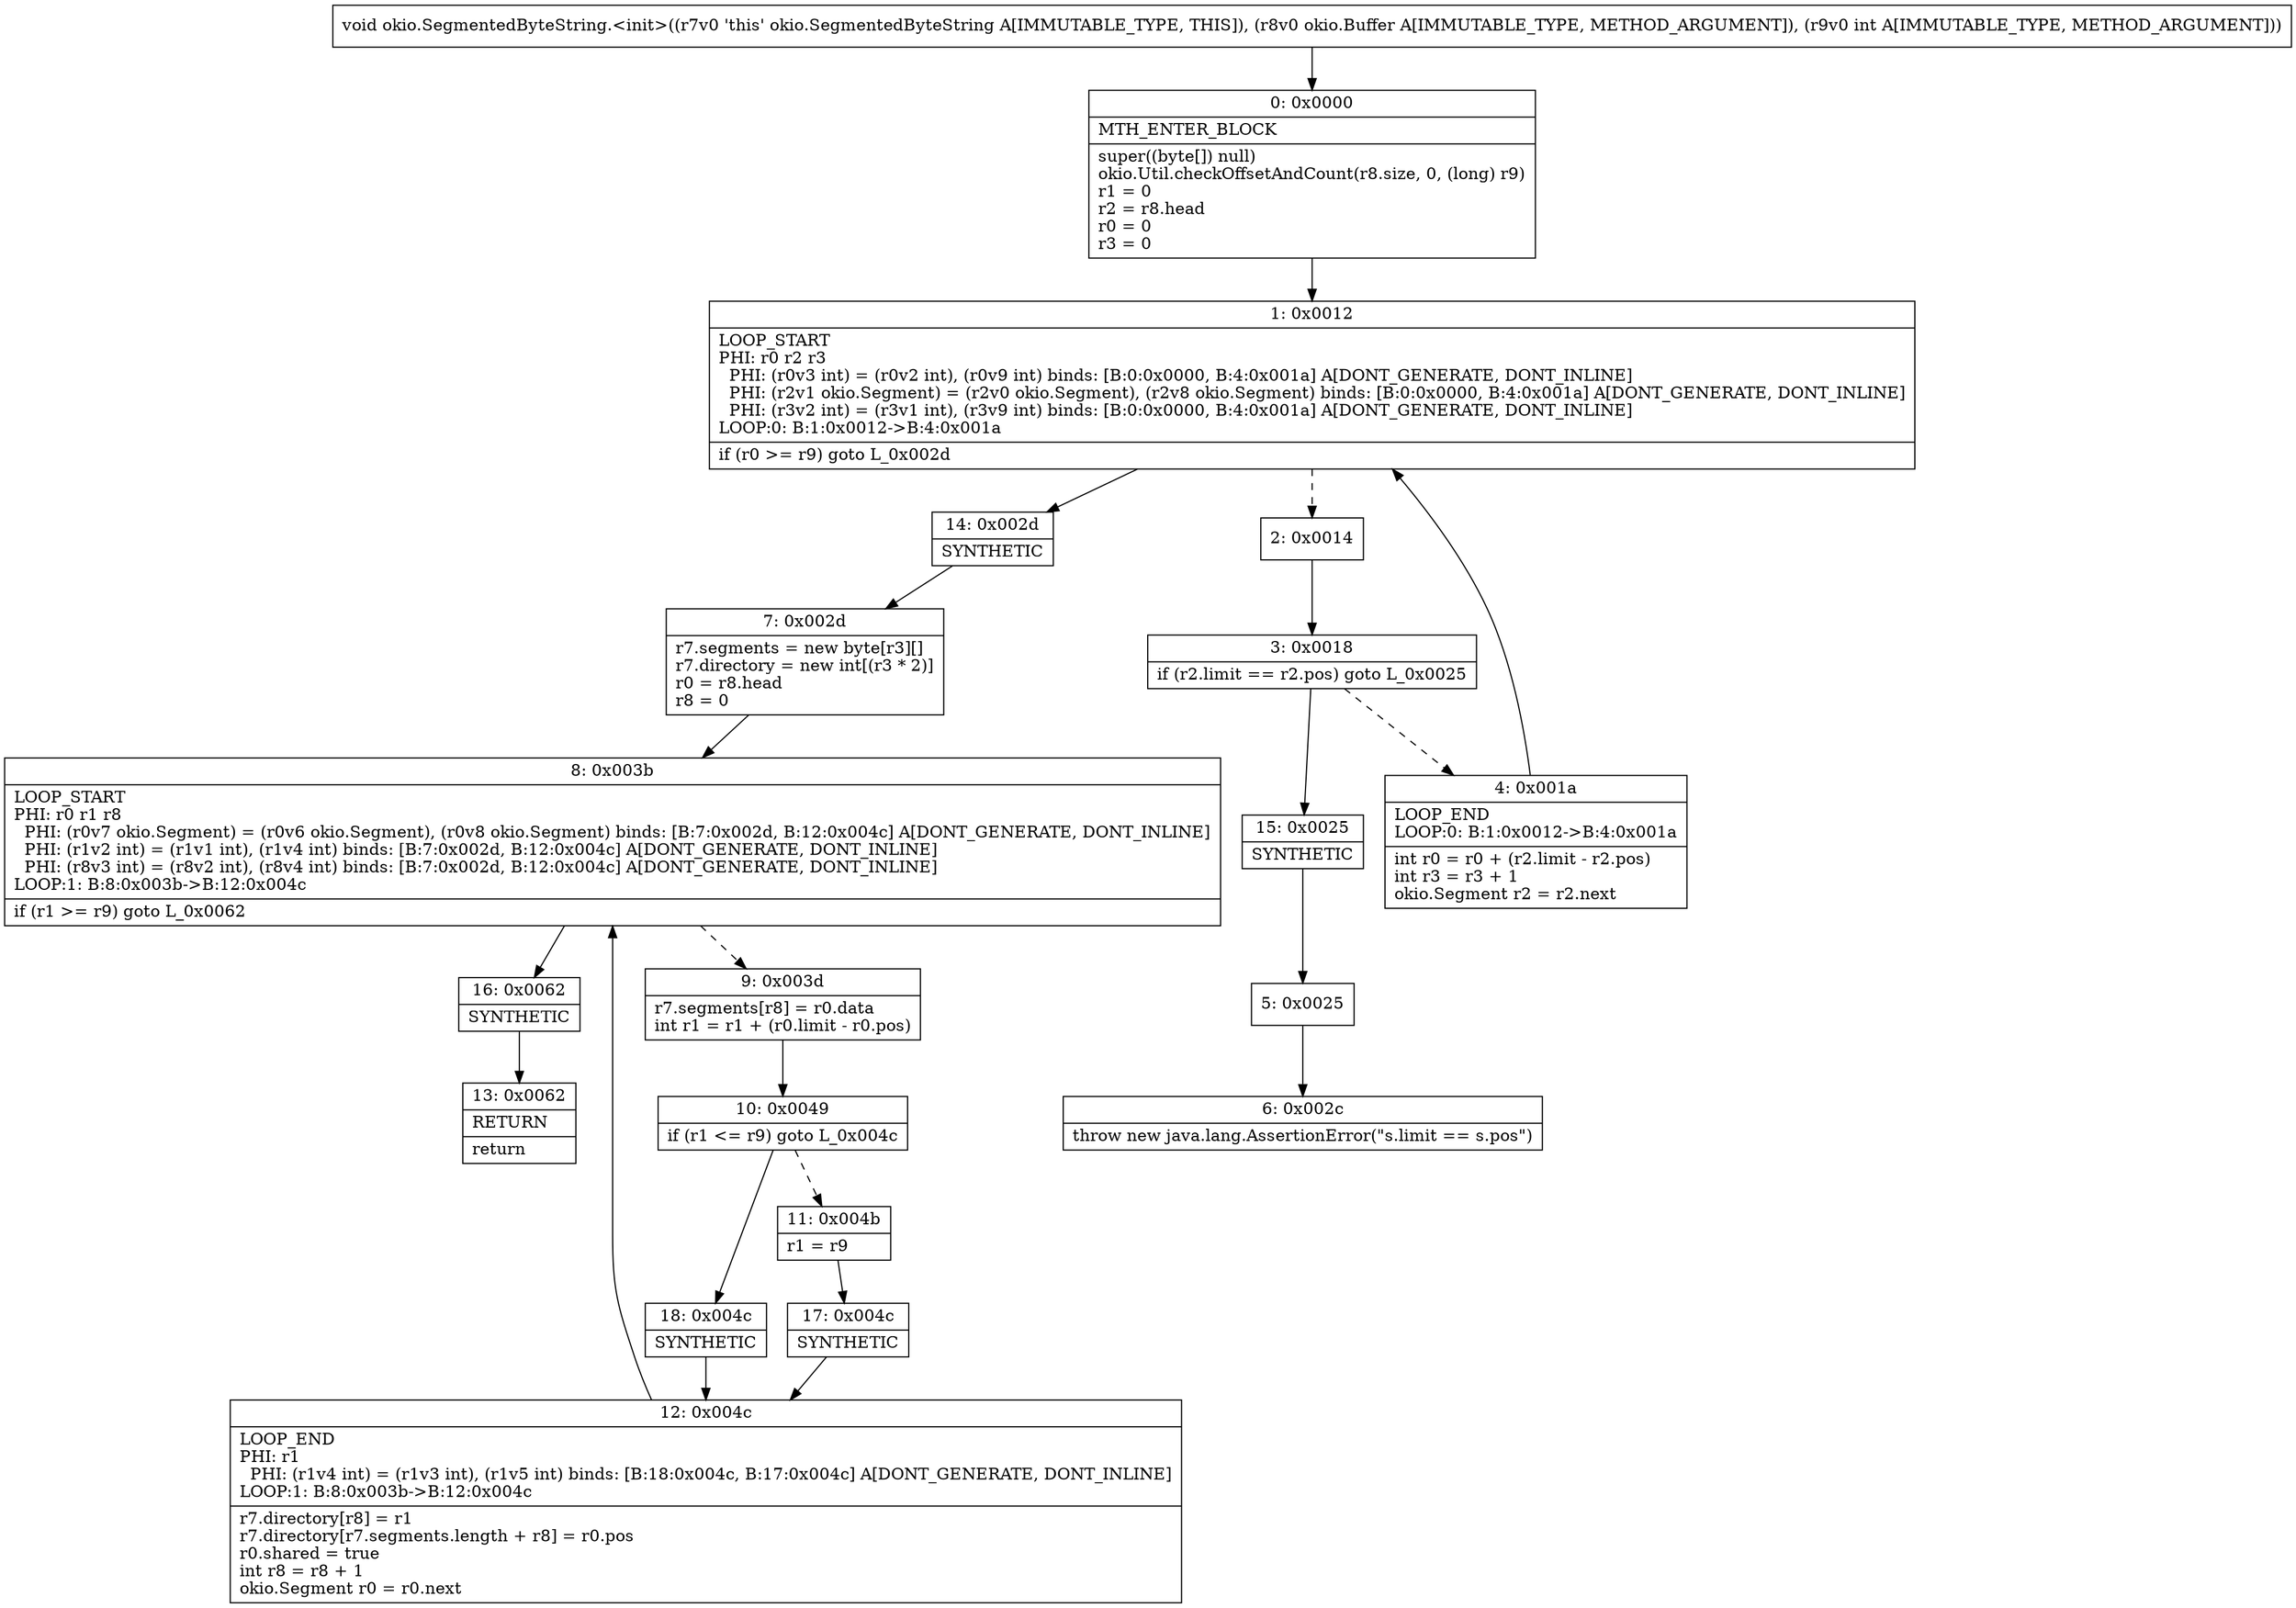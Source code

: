 digraph "CFG forokio.SegmentedByteString.\<init\>(Lokio\/Buffer;I)V" {
Node_0 [shape=record,label="{0\:\ 0x0000|MTH_ENTER_BLOCK\l|super((byte[]) null)\lokio.Util.checkOffsetAndCount(r8.size, 0, (long) r9)\lr1 = 0\lr2 = r8.head\lr0 = 0\lr3 = 0\l}"];
Node_1 [shape=record,label="{1\:\ 0x0012|LOOP_START\lPHI: r0 r2 r3 \l  PHI: (r0v3 int) = (r0v2 int), (r0v9 int) binds: [B:0:0x0000, B:4:0x001a] A[DONT_GENERATE, DONT_INLINE]\l  PHI: (r2v1 okio.Segment) = (r2v0 okio.Segment), (r2v8 okio.Segment) binds: [B:0:0x0000, B:4:0x001a] A[DONT_GENERATE, DONT_INLINE]\l  PHI: (r3v2 int) = (r3v1 int), (r3v9 int) binds: [B:0:0x0000, B:4:0x001a] A[DONT_GENERATE, DONT_INLINE]\lLOOP:0: B:1:0x0012\-\>B:4:0x001a\l|if (r0 \>= r9) goto L_0x002d\l}"];
Node_2 [shape=record,label="{2\:\ 0x0014}"];
Node_3 [shape=record,label="{3\:\ 0x0018|if (r2.limit == r2.pos) goto L_0x0025\l}"];
Node_4 [shape=record,label="{4\:\ 0x001a|LOOP_END\lLOOP:0: B:1:0x0012\-\>B:4:0x001a\l|int r0 = r0 + (r2.limit \- r2.pos)\lint r3 = r3 + 1\lokio.Segment r2 = r2.next\l}"];
Node_5 [shape=record,label="{5\:\ 0x0025}"];
Node_6 [shape=record,label="{6\:\ 0x002c|throw new java.lang.AssertionError(\"s.limit == s.pos\")\l}"];
Node_7 [shape=record,label="{7\:\ 0x002d|r7.segments = new byte[r3][]\lr7.directory = new int[(r3 * 2)]\lr0 = r8.head\lr8 = 0\l}"];
Node_8 [shape=record,label="{8\:\ 0x003b|LOOP_START\lPHI: r0 r1 r8 \l  PHI: (r0v7 okio.Segment) = (r0v6 okio.Segment), (r0v8 okio.Segment) binds: [B:7:0x002d, B:12:0x004c] A[DONT_GENERATE, DONT_INLINE]\l  PHI: (r1v2 int) = (r1v1 int), (r1v4 int) binds: [B:7:0x002d, B:12:0x004c] A[DONT_GENERATE, DONT_INLINE]\l  PHI: (r8v3 int) = (r8v2 int), (r8v4 int) binds: [B:7:0x002d, B:12:0x004c] A[DONT_GENERATE, DONT_INLINE]\lLOOP:1: B:8:0x003b\-\>B:12:0x004c\l|if (r1 \>= r9) goto L_0x0062\l}"];
Node_9 [shape=record,label="{9\:\ 0x003d|r7.segments[r8] = r0.data\lint r1 = r1 + (r0.limit \- r0.pos)\l}"];
Node_10 [shape=record,label="{10\:\ 0x0049|if (r1 \<= r9) goto L_0x004c\l}"];
Node_11 [shape=record,label="{11\:\ 0x004b|r1 = r9\l}"];
Node_12 [shape=record,label="{12\:\ 0x004c|LOOP_END\lPHI: r1 \l  PHI: (r1v4 int) = (r1v3 int), (r1v5 int) binds: [B:18:0x004c, B:17:0x004c] A[DONT_GENERATE, DONT_INLINE]\lLOOP:1: B:8:0x003b\-\>B:12:0x004c\l|r7.directory[r8] = r1\lr7.directory[r7.segments.length + r8] = r0.pos\lr0.shared = true\lint r8 = r8 + 1\lokio.Segment r0 = r0.next\l}"];
Node_13 [shape=record,label="{13\:\ 0x0062|RETURN\l|return\l}"];
Node_14 [shape=record,label="{14\:\ 0x002d|SYNTHETIC\l}"];
Node_15 [shape=record,label="{15\:\ 0x0025|SYNTHETIC\l}"];
Node_16 [shape=record,label="{16\:\ 0x0062|SYNTHETIC\l}"];
Node_17 [shape=record,label="{17\:\ 0x004c|SYNTHETIC\l}"];
Node_18 [shape=record,label="{18\:\ 0x004c|SYNTHETIC\l}"];
MethodNode[shape=record,label="{void okio.SegmentedByteString.\<init\>((r7v0 'this' okio.SegmentedByteString A[IMMUTABLE_TYPE, THIS]), (r8v0 okio.Buffer A[IMMUTABLE_TYPE, METHOD_ARGUMENT]), (r9v0 int A[IMMUTABLE_TYPE, METHOD_ARGUMENT])) }"];
MethodNode -> Node_0;
Node_0 -> Node_1;
Node_1 -> Node_2[style=dashed];
Node_1 -> Node_14;
Node_2 -> Node_3;
Node_3 -> Node_4[style=dashed];
Node_3 -> Node_15;
Node_4 -> Node_1;
Node_5 -> Node_6;
Node_7 -> Node_8;
Node_8 -> Node_9[style=dashed];
Node_8 -> Node_16;
Node_9 -> Node_10;
Node_10 -> Node_11[style=dashed];
Node_10 -> Node_18;
Node_11 -> Node_17;
Node_12 -> Node_8;
Node_14 -> Node_7;
Node_15 -> Node_5;
Node_16 -> Node_13;
Node_17 -> Node_12;
Node_18 -> Node_12;
}

